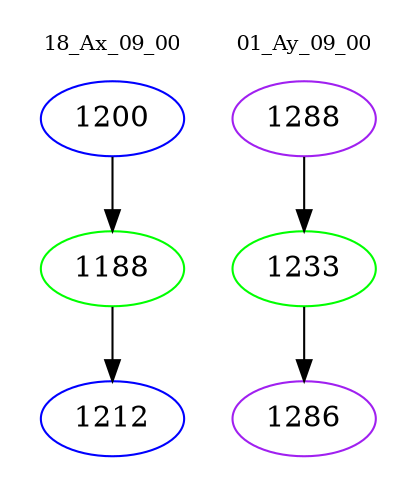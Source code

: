 digraph{
subgraph cluster_0 {
color = white
label = "18_Ax_09_00";
fontsize=10;
T0_1200 [label="1200", color="blue"]
T0_1200 -> T0_1188 [color="black"]
T0_1188 [label="1188", color="green"]
T0_1188 -> T0_1212 [color="black"]
T0_1212 [label="1212", color="blue"]
}
subgraph cluster_1 {
color = white
label = "01_Ay_09_00";
fontsize=10;
T1_1288 [label="1288", color="purple"]
T1_1288 -> T1_1233 [color="black"]
T1_1233 [label="1233", color="green"]
T1_1233 -> T1_1286 [color="black"]
T1_1286 [label="1286", color="purple"]
}
}
